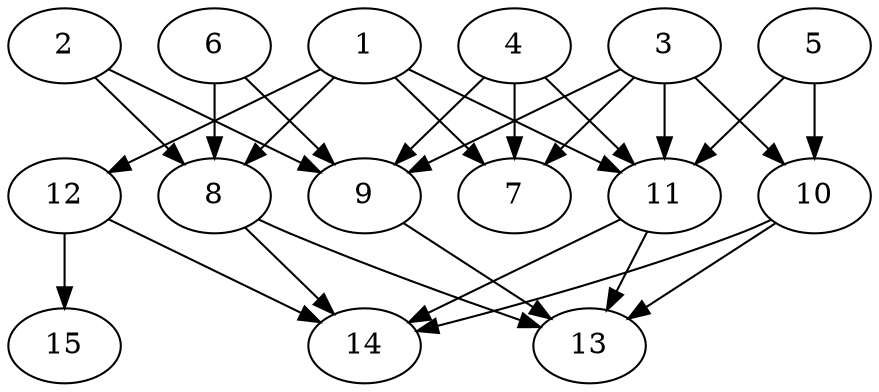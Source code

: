 // DAG automatically generated by daggen at Thu Oct  3 13:59:25 2019
// ./daggen --dot -n 15 --ccr 0.3 --fat 0.7 --regular 0.9 --density 0.6 --mindata 5242880 --maxdata 52428800 
digraph G {
  1 [size="22384640", alpha="0.08", expect_size="6715392"] 
  1 -> 7 [size ="6715392"]
  1 -> 8 [size ="6715392"]
  1 -> 11 [size ="6715392"]
  1 -> 12 [size ="6715392"]
  2 [size="29614080", alpha="0.04", expect_size="8884224"] 
  2 -> 8 [size ="8884224"]
  2 -> 9 [size ="8884224"]
  3 [size="140055893", alpha="0.16", expect_size="42016768"] 
  3 -> 7 [size ="42016768"]
  3 -> 9 [size ="42016768"]
  3 -> 10 [size ="42016768"]
  3 -> 11 [size ="42016768"]
  4 [size="78434987", alpha="0.17", expect_size="23530496"] 
  4 -> 7 [size ="23530496"]
  4 -> 9 [size ="23530496"]
  4 -> 11 [size ="23530496"]
  5 [size="122927787", alpha="0.15", expect_size="36878336"] 
  5 -> 10 [size ="36878336"]
  5 -> 11 [size ="36878336"]
  6 [size="70519467", alpha="0.03", expect_size="21155840"] 
  6 -> 8 [size ="21155840"]
  6 -> 9 [size ="21155840"]
  7 [size="98334720", alpha="0.02", expect_size="29500416"] 
  8 [size="67170987", alpha="0.02", expect_size="20151296"] 
  8 -> 13 [size ="20151296"]
  8 -> 14 [size ="20151296"]
  9 [size="71567360", alpha="0.04", expect_size="21470208"] 
  9 -> 13 [size ="21470208"]
  10 [size="71488853", alpha="0.01", expect_size="21446656"] 
  10 -> 13 [size ="21446656"]
  10 -> 14 [size ="21446656"]
  11 [size="69703680", alpha="0.12", expect_size="20911104"] 
  11 -> 13 [size ="20911104"]
  11 -> 14 [size ="20911104"]
  12 [size="136407040", alpha="0.20", expect_size="40922112"] 
  12 -> 14 [size ="40922112"]
  12 -> 15 [size ="40922112"]
  13 [size="165833387", alpha="0.03", expect_size="49750016"] 
  14 [size="131737600", alpha="0.16", expect_size="39521280"] 
  15 [size="105171627", alpha="0.09", expect_size="31551488"] 
}
